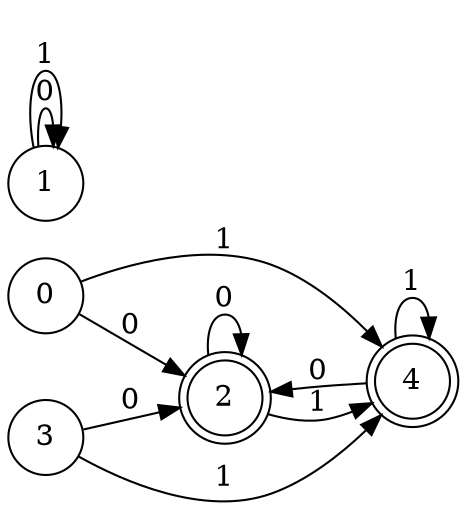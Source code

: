digraph DFA {
	rankdir=LR;	0 [shape=circle];
	0 -> 2 [label="0"];
	0 -> 4 [label="1"];
	1 [shape=circle];
	1 -> 1 [label="0"];
	1 -> 1 [label="1"];
	2 [shape=doublecircle];
	2 -> 2 [label="0"];
	2 -> 4 [label="1"];
	3 [shape=circle];
	3 -> 2 [label="0"];
	3 -> 4 [label="1"];
	4 [shape=doublecircle];
	4 -> 2 [label="0"];
	4 -> 4 [label="1"];
}
